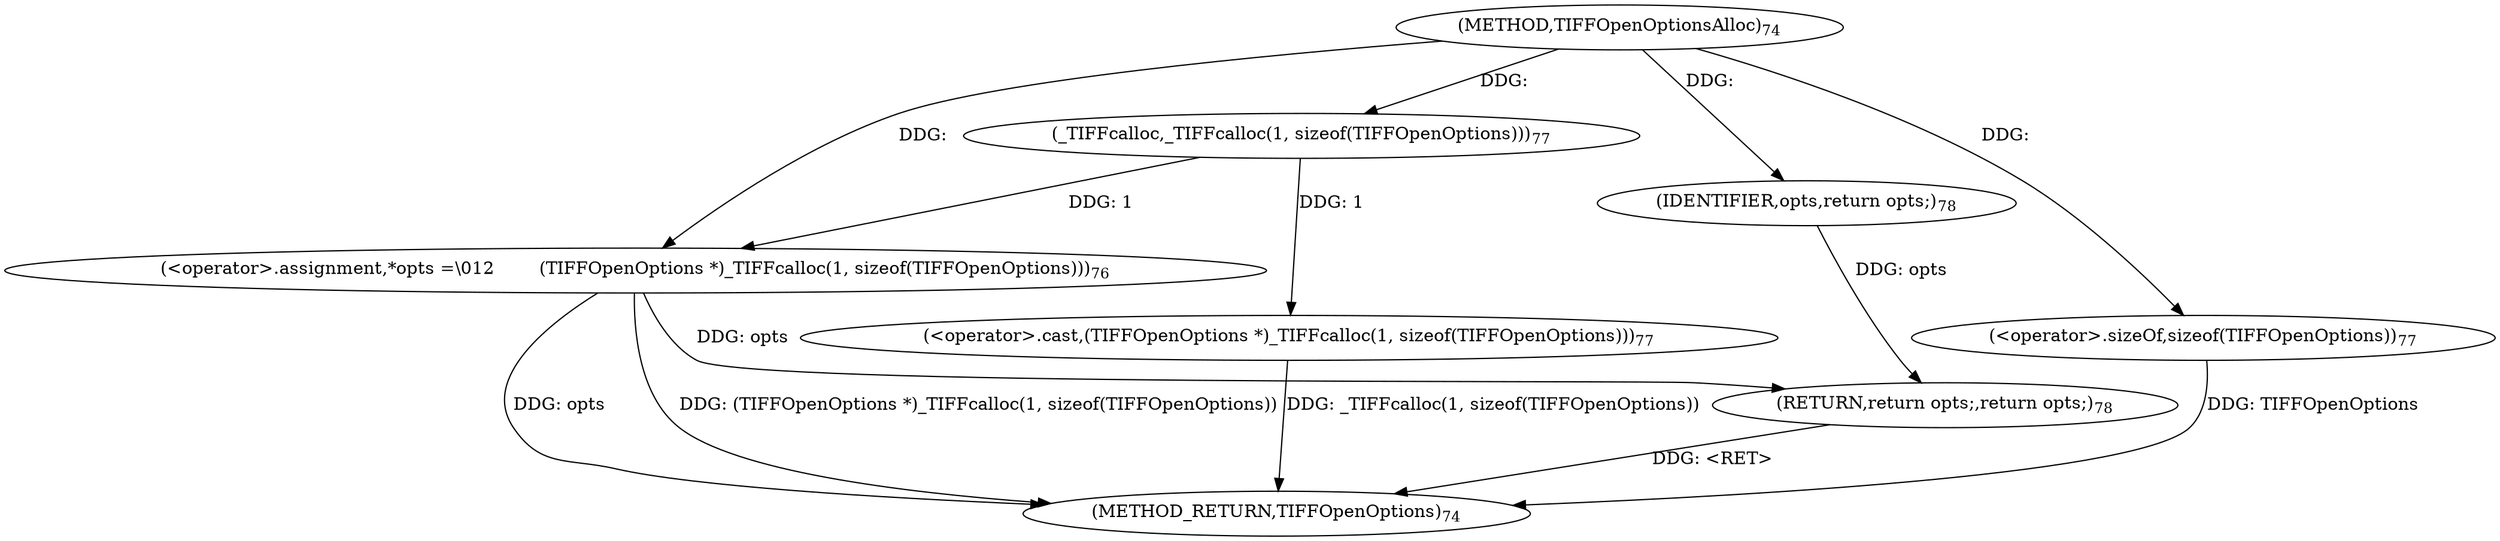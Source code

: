 digraph "TIFFOpenOptionsAlloc" {  
"105" [label = <(METHOD,TIFFOpenOptionsAlloc)<SUB>74</SUB>> ]
"118" [label = <(METHOD_RETURN,TIFFOpenOptions)<SUB>74</SUB>> ]
"108" [label = <(&lt;operator&gt;.assignment,*opts =\012        (TIFFOpenOptions *)_TIFFcalloc(1, sizeof(TIFFOpenOptions)))<SUB>76</SUB>> ]
"116" [label = <(RETURN,return opts;,return opts;)<SUB>78</SUB>> ]
"117" [label = <(IDENTIFIER,opts,return opts;)<SUB>78</SUB>> ]
"110" [label = <(&lt;operator&gt;.cast,(TIFFOpenOptions *)_TIFFcalloc(1, sizeof(TIFFOpenOptions)))<SUB>77</SUB>> ]
"112" [label = <(_TIFFcalloc,_TIFFcalloc(1, sizeof(TIFFOpenOptions)))<SUB>77</SUB>> ]
"114" [label = <(&lt;operator&gt;.sizeOf,sizeof(TIFFOpenOptions))<SUB>77</SUB>> ]
  "116" -> "118"  [ label = "DDG: &lt;RET&gt;"] 
  "108" -> "118"  [ label = "DDG: opts"] 
  "110" -> "118"  [ label = "DDG: _TIFFcalloc(1, sizeof(TIFFOpenOptions))"] 
  "108" -> "118"  [ label = "DDG: (TIFFOpenOptions *)_TIFFcalloc(1, sizeof(TIFFOpenOptions))"] 
  "114" -> "118"  [ label = "DDG: TIFFOpenOptions"] 
  "112" -> "108"  [ label = "DDG: 1"] 
  "117" -> "116"  [ label = "DDG: opts"] 
  "108" -> "116"  [ label = "DDG: opts"] 
  "105" -> "108"  [ label = "DDG: "] 
  "105" -> "117"  [ label = "DDG: "] 
  "112" -> "110"  [ label = "DDG: 1"] 
  "105" -> "112"  [ label = "DDG: "] 
  "105" -> "114"  [ label = "DDG: "] 
}
